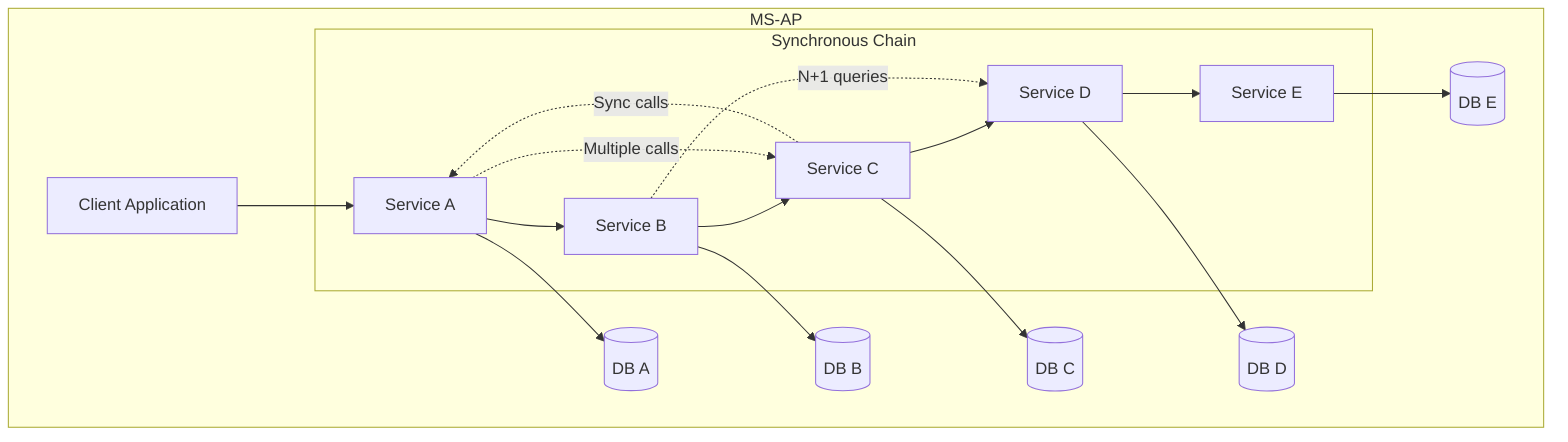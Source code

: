 graph TB
    subgraph "MS-AP"
        CLIENT[Client Application]
        
        subgraph "Synchronous Chain"
            SVC_A[Service A]
            SVC_B[Service B]
            SVC_C[Service C]
            SVC_D[Service D]
            SVC_E[Service E]
        end
        
        DB_A[(DB A)]
        DB_B[(DB B)]
        DB_C[(DB C)]
        DB_D[(DB D)]
        DB_E[(DB E)]
    end
    
    CLIENT --> SVC_A
    SVC_A --> SVC_B
    SVC_B --> SVC_C
    SVC_C --> SVC_D
    SVC_D --> SVC_E
    
    SVC_A --> DB_A
    SVC_B --> DB_B
    SVC_C --> DB_C
    SVC_D --> DB_D
    SVC_E --> DB_E
    
    SVC_A -.->|"Multiple calls"| SVC_C
    SVC_B -.->|"N+1 queries"| SVC_D
    SVC_C -.->|"Sync calls"| SVC_A
